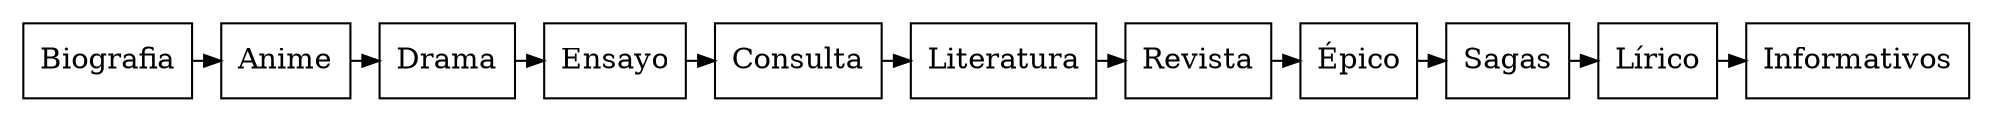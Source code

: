 digraph G {
 rankdir=LR nodesep=0.3;
 ranksep=0.2;
 margin=0.1;
   node [shape=box];
  edge [arrowsize=0.8]
"Biografia"->"Anime"->"Drama"->"Ensayo"->"Consulta"->"Literatura"->"Revista"->"Épico"->"Sagas"->"Lírico"->"Informativos";
}